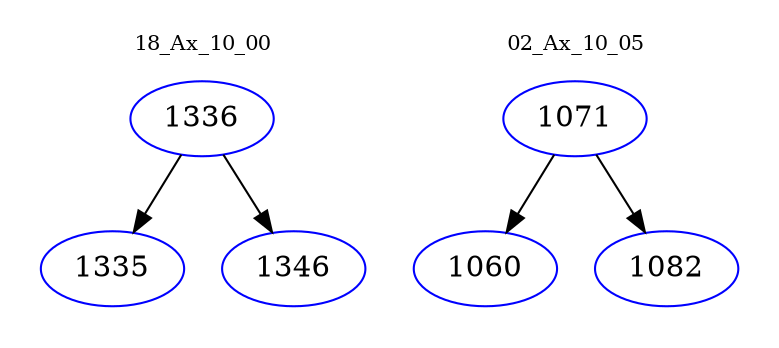 digraph{
subgraph cluster_0 {
color = white
label = "18_Ax_10_00";
fontsize=10;
T0_1336 [label="1336", color="blue"]
T0_1336 -> T0_1335 [color="black"]
T0_1335 [label="1335", color="blue"]
T0_1336 -> T0_1346 [color="black"]
T0_1346 [label="1346", color="blue"]
}
subgraph cluster_1 {
color = white
label = "02_Ax_10_05";
fontsize=10;
T1_1071 [label="1071", color="blue"]
T1_1071 -> T1_1060 [color="black"]
T1_1060 [label="1060", color="blue"]
T1_1071 -> T1_1082 [color="black"]
T1_1082 [label="1082", color="blue"]
}
}
